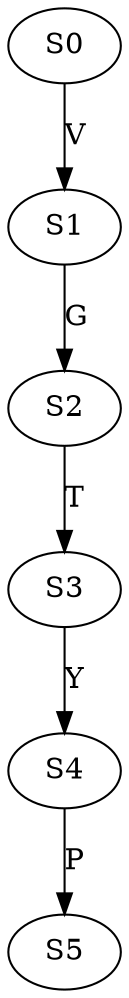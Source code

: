 strict digraph  {
	S0 -> S1 [ label = V ];
	S1 -> S2 [ label = G ];
	S2 -> S3 [ label = T ];
	S3 -> S4 [ label = Y ];
	S4 -> S5 [ label = P ];
}
